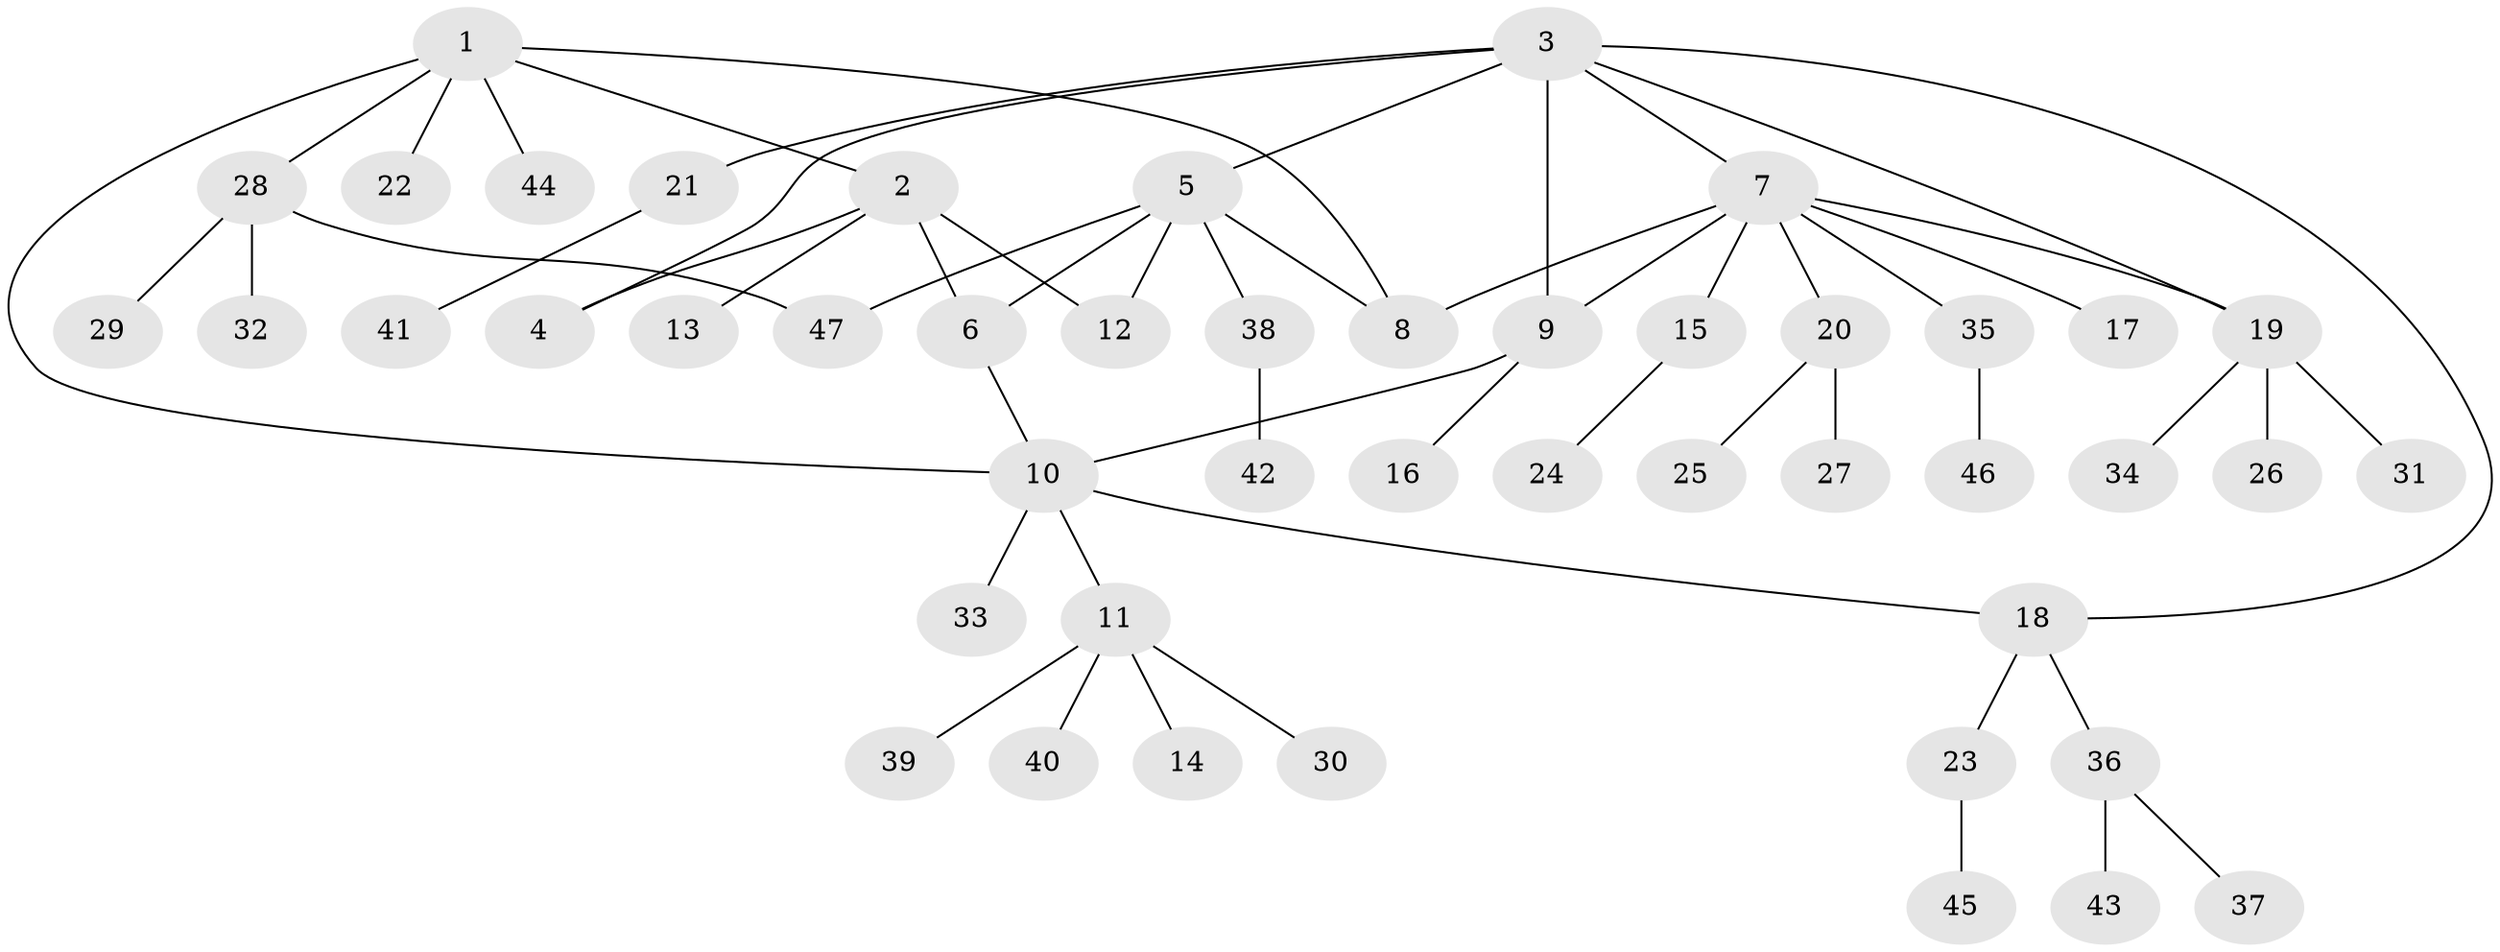 // Generated by graph-tools (version 1.1) at 2025/11/02/27/25 16:11:37]
// undirected, 47 vertices, 56 edges
graph export_dot {
graph [start="1"]
  node [color=gray90,style=filled];
  1;
  2;
  3;
  4;
  5;
  6;
  7;
  8;
  9;
  10;
  11;
  12;
  13;
  14;
  15;
  16;
  17;
  18;
  19;
  20;
  21;
  22;
  23;
  24;
  25;
  26;
  27;
  28;
  29;
  30;
  31;
  32;
  33;
  34;
  35;
  36;
  37;
  38;
  39;
  40;
  41;
  42;
  43;
  44;
  45;
  46;
  47;
  1 -- 2;
  1 -- 8;
  1 -- 10;
  1 -- 22;
  1 -- 28;
  1 -- 44;
  2 -- 4;
  2 -- 6;
  2 -- 12;
  2 -- 13;
  3 -- 4;
  3 -- 5;
  3 -- 7;
  3 -- 9;
  3 -- 18;
  3 -- 19;
  3 -- 21;
  5 -- 6;
  5 -- 8;
  5 -- 12;
  5 -- 38;
  5 -- 47;
  6 -- 10;
  7 -- 8;
  7 -- 9;
  7 -- 15;
  7 -- 17;
  7 -- 19;
  7 -- 20;
  7 -- 35;
  9 -- 10;
  9 -- 16;
  10 -- 11;
  10 -- 18;
  10 -- 33;
  11 -- 14;
  11 -- 30;
  11 -- 39;
  11 -- 40;
  15 -- 24;
  18 -- 23;
  18 -- 36;
  19 -- 26;
  19 -- 31;
  19 -- 34;
  20 -- 25;
  20 -- 27;
  21 -- 41;
  23 -- 45;
  28 -- 29;
  28 -- 32;
  28 -- 47;
  35 -- 46;
  36 -- 37;
  36 -- 43;
  38 -- 42;
}
